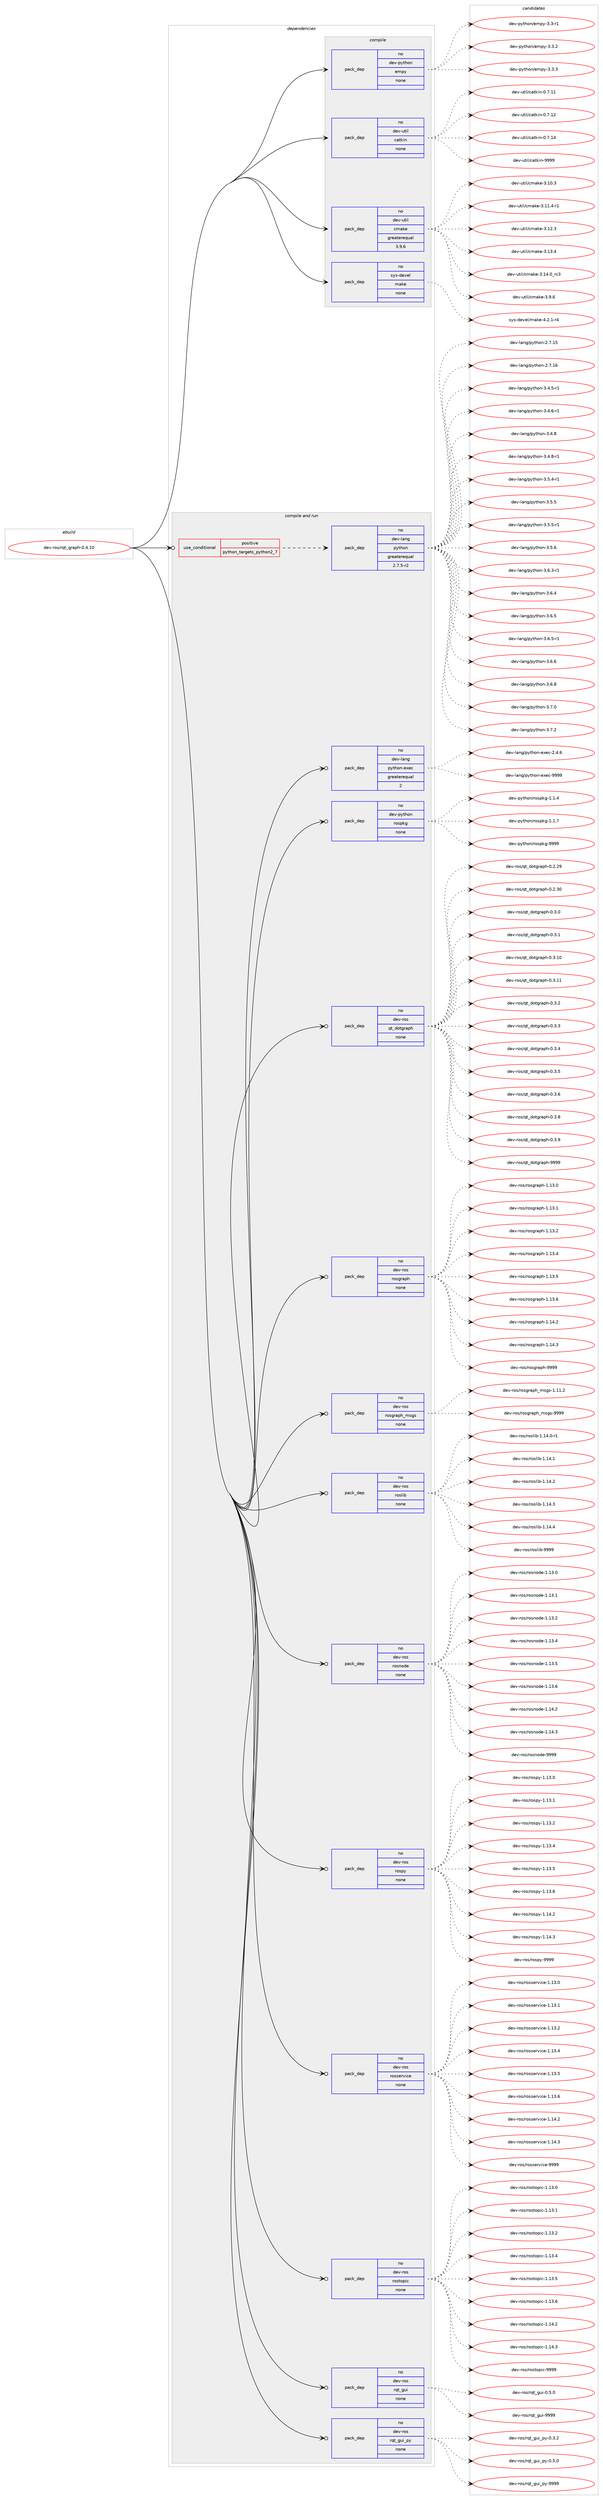 digraph prolog {

# *************
# Graph options
# *************

newrank=true;
concentrate=true;
compound=true;
graph [rankdir=LR,fontname=Helvetica,fontsize=10,ranksep=1.5];#, ranksep=2.5, nodesep=0.2];
edge  [arrowhead=vee];
node  [fontname=Helvetica,fontsize=10];

# **********
# The ebuild
# **********

subgraph cluster_leftcol {
color=gray;
rank=same;
label=<<i>ebuild</i>>;
id [label="dev-ros/rqt_graph-0.4.10", color=red, width=4, href="../dev-ros/rqt_graph-0.4.10.svg"];
}

# ****************
# The dependencies
# ****************

subgraph cluster_midcol {
color=gray;
label=<<i>dependencies</i>>;
subgraph cluster_compile {
fillcolor="#eeeeee";
style=filled;
label=<<i>compile</i>>;
subgraph pack1055320 {
dependency1469199 [label=<<TABLE BORDER="0" CELLBORDER="1" CELLSPACING="0" CELLPADDING="4" WIDTH="220"><TR><TD ROWSPAN="6" CELLPADDING="30">pack_dep</TD></TR><TR><TD WIDTH="110">no</TD></TR><TR><TD>dev-python</TD></TR><TR><TD>empy</TD></TR><TR><TD>none</TD></TR><TR><TD></TD></TR></TABLE>>, shape=none, color=blue];
}
id:e -> dependency1469199:w [weight=20,style="solid",arrowhead="vee"];
subgraph pack1055321 {
dependency1469200 [label=<<TABLE BORDER="0" CELLBORDER="1" CELLSPACING="0" CELLPADDING="4" WIDTH="220"><TR><TD ROWSPAN="6" CELLPADDING="30">pack_dep</TD></TR><TR><TD WIDTH="110">no</TD></TR><TR><TD>dev-util</TD></TR><TR><TD>catkin</TD></TR><TR><TD>none</TD></TR><TR><TD></TD></TR></TABLE>>, shape=none, color=blue];
}
id:e -> dependency1469200:w [weight=20,style="solid",arrowhead="vee"];
subgraph pack1055322 {
dependency1469201 [label=<<TABLE BORDER="0" CELLBORDER="1" CELLSPACING="0" CELLPADDING="4" WIDTH="220"><TR><TD ROWSPAN="6" CELLPADDING="30">pack_dep</TD></TR><TR><TD WIDTH="110">no</TD></TR><TR><TD>dev-util</TD></TR><TR><TD>cmake</TD></TR><TR><TD>greaterequal</TD></TR><TR><TD>3.9.6</TD></TR></TABLE>>, shape=none, color=blue];
}
id:e -> dependency1469201:w [weight=20,style="solid",arrowhead="vee"];
subgraph pack1055323 {
dependency1469202 [label=<<TABLE BORDER="0" CELLBORDER="1" CELLSPACING="0" CELLPADDING="4" WIDTH="220"><TR><TD ROWSPAN="6" CELLPADDING="30">pack_dep</TD></TR><TR><TD WIDTH="110">no</TD></TR><TR><TD>sys-devel</TD></TR><TR><TD>make</TD></TR><TR><TD>none</TD></TR><TR><TD></TD></TR></TABLE>>, shape=none, color=blue];
}
id:e -> dependency1469202:w [weight=20,style="solid",arrowhead="vee"];
}
subgraph cluster_compileandrun {
fillcolor="#eeeeee";
style=filled;
label=<<i>compile and run</i>>;
subgraph cond390489 {
dependency1469203 [label=<<TABLE BORDER="0" CELLBORDER="1" CELLSPACING="0" CELLPADDING="4"><TR><TD ROWSPAN="3" CELLPADDING="10">use_conditional</TD></TR><TR><TD>positive</TD></TR><TR><TD>python_targets_python2_7</TD></TR></TABLE>>, shape=none, color=red];
subgraph pack1055324 {
dependency1469204 [label=<<TABLE BORDER="0" CELLBORDER="1" CELLSPACING="0" CELLPADDING="4" WIDTH="220"><TR><TD ROWSPAN="6" CELLPADDING="30">pack_dep</TD></TR><TR><TD WIDTH="110">no</TD></TR><TR><TD>dev-lang</TD></TR><TR><TD>python</TD></TR><TR><TD>greaterequal</TD></TR><TR><TD>2.7.5-r2</TD></TR></TABLE>>, shape=none, color=blue];
}
dependency1469203:e -> dependency1469204:w [weight=20,style="dashed",arrowhead="vee"];
}
id:e -> dependency1469203:w [weight=20,style="solid",arrowhead="odotvee"];
subgraph pack1055325 {
dependency1469205 [label=<<TABLE BORDER="0" CELLBORDER="1" CELLSPACING="0" CELLPADDING="4" WIDTH="220"><TR><TD ROWSPAN="6" CELLPADDING="30">pack_dep</TD></TR><TR><TD WIDTH="110">no</TD></TR><TR><TD>dev-lang</TD></TR><TR><TD>python-exec</TD></TR><TR><TD>greaterequal</TD></TR><TR><TD>2</TD></TR></TABLE>>, shape=none, color=blue];
}
id:e -> dependency1469205:w [weight=20,style="solid",arrowhead="odotvee"];
subgraph pack1055326 {
dependency1469206 [label=<<TABLE BORDER="0" CELLBORDER="1" CELLSPACING="0" CELLPADDING="4" WIDTH="220"><TR><TD ROWSPAN="6" CELLPADDING="30">pack_dep</TD></TR><TR><TD WIDTH="110">no</TD></TR><TR><TD>dev-python</TD></TR><TR><TD>rospkg</TD></TR><TR><TD>none</TD></TR><TR><TD></TD></TR></TABLE>>, shape=none, color=blue];
}
id:e -> dependency1469206:w [weight=20,style="solid",arrowhead="odotvee"];
subgraph pack1055327 {
dependency1469207 [label=<<TABLE BORDER="0" CELLBORDER="1" CELLSPACING="0" CELLPADDING="4" WIDTH="220"><TR><TD ROWSPAN="6" CELLPADDING="30">pack_dep</TD></TR><TR><TD WIDTH="110">no</TD></TR><TR><TD>dev-ros</TD></TR><TR><TD>qt_dotgraph</TD></TR><TR><TD>none</TD></TR><TR><TD></TD></TR></TABLE>>, shape=none, color=blue];
}
id:e -> dependency1469207:w [weight=20,style="solid",arrowhead="odotvee"];
subgraph pack1055328 {
dependency1469208 [label=<<TABLE BORDER="0" CELLBORDER="1" CELLSPACING="0" CELLPADDING="4" WIDTH="220"><TR><TD ROWSPAN="6" CELLPADDING="30">pack_dep</TD></TR><TR><TD WIDTH="110">no</TD></TR><TR><TD>dev-ros</TD></TR><TR><TD>rosgraph</TD></TR><TR><TD>none</TD></TR><TR><TD></TD></TR></TABLE>>, shape=none, color=blue];
}
id:e -> dependency1469208:w [weight=20,style="solid",arrowhead="odotvee"];
subgraph pack1055329 {
dependency1469209 [label=<<TABLE BORDER="0" CELLBORDER="1" CELLSPACING="0" CELLPADDING="4" WIDTH="220"><TR><TD ROWSPAN="6" CELLPADDING="30">pack_dep</TD></TR><TR><TD WIDTH="110">no</TD></TR><TR><TD>dev-ros</TD></TR><TR><TD>rosgraph_msgs</TD></TR><TR><TD>none</TD></TR><TR><TD></TD></TR></TABLE>>, shape=none, color=blue];
}
id:e -> dependency1469209:w [weight=20,style="solid",arrowhead="odotvee"];
subgraph pack1055330 {
dependency1469210 [label=<<TABLE BORDER="0" CELLBORDER="1" CELLSPACING="0" CELLPADDING="4" WIDTH="220"><TR><TD ROWSPAN="6" CELLPADDING="30">pack_dep</TD></TR><TR><TD WIDTH="110">no</TD></TR><TR><TD>dev-ros</TD></TR><TR><TD>roslib</TD></TR><TR><TD>none</TD></TR><TR><TD></TD></TR></TABLE>>, shape=none, color=blue];
}
id:e -> dependency1469210:w [weight=20,style="solid",arrowhead="odotvee"];
subgraph pack1055331 {
dependency1469211 [label=<<TABLE BORDER="0" CELLBORDER="1" CELLSPACING="0" CELLPADDING="4" WIDTH="220"><TR><TD ROWSPAN="6" CELLPADDING="30">pack_dep</TD></TR><TR><TD WIDTH="110">no</TD></TR><TR><TD>dev-ros</TD></TR><TR><TD>rosnode</TD></TR><TR><TD>none</TD></TR><TR><TD></TD></TR></TABLE>>, shape=none, color=blue];
}
id:e -> dependency1469211:w [weight=20,style="solid",arrowhead="odotvee"];
subgraph pack1055332 {
dependency1469212 [label=<<TABLE BORDER="0" CELLBORDER="1" CELLSPACING="0" CELLPADDING="4" WIDTH="220"><TR><TD ROWSPAN="6" CELLPADDING="30">pack_dep</TD></TR><TR><TD WIDTH="110">no</TD></TR><TR><TD>dev-ros</TD></TR><TR><TD>rospy</TD></TR><TR><TD>none</TD></TR><TR><TD></TD></TR></TABLE>>, shape=none, color=blue];
}
id:e -> dependency1469212:w [weight=20,style="solid",arrowhead="odotvee"];
subgraph pack1055333 {
dependency1469213 [label=<<TABLE BORDER="0" CELLBORDER="1" CELLSPACING="0" CELLPADDING="4" WIDTH="220"><TR><TD ROWSPAN="6" CELLPADDING="30">pack_dep</TD></TR><TR><TD WIDTH="110">no</TD></TR><TR><TD>dev-ros</TD></TR><TR><TD>rosservice</TD></TR><TR><TD>none</TD></TR><TR><TD></TD></TR></TABLE>>, shape=none, color=blue];
}
id:e -> dependency1469213:w [weight=20,style="solid",arrowhead="odotvee"];
subgraph pack1055334 {
dependency1469214 [label=<<TABLE BORDER="0" CELLBORDER="1" CELLSPACING="0" CELLPADDING="4" WIDTH="220"><TR><TD ROWSPAN="6" CELLPADDING="30">pack_dep</TD></TR><TR><TD WIDTH="110">no</TD></TR><TR><TD>dev-ros</TD></TR><TR><TD>rostopic</TD></TR><TR><TD>none</TD></TR><TR><TD></TD></TR></TABLE>>, shape=none, color=blue];
}
id:e -> dependency1469214:w [weight=20,style="solid",arrowhead="odotvee"];
subgraph pack1055335 {
dependency1469215 [label=<<TABLE BORDER="0" CELLBORDER="1" CELLSPACING="0" CELLPADDING="4" WIDTH="220"><TR><TD ROWSPAN="6" CELLPADDING="30">pack_dep</TD></TR><TR><TD WIDTH="110">no</TD></TR><TR><TD>dev-ros</TD></TR><TR><TD>rqt_gui</TD></TR><TR><TD>none</TD></TR><TR><TD></TD></TR></TABLE>>, shape=none, color=blue];
}
id:e -> dependency1469215:w [weight=20,style="solid",arrowhead="odotvee"];
subgraph pack1055336 {
dependency1469216 [label=<<TABLE BORDER="0" CELLBORDER="1" CELLSPACING="0" CELLPADDING="4" WIDTH="220"><TR><TD ROWSPAN="6" CELLPADDING="30">pack_dep</TD></TR><TR><TD WIDTH="110">no</TD></TR><TR><TD>dev-ros</TD></TR><TR><TD>rqt_gui_py</TD></TR><TR><TD>none</TD></TR><TR><TD></TD></TR></TABLE>>, shape=none, color=blue];
}
id:e -> dependency1469216:w [weight=20,style="solid",arrowhead="odotvee"];
}
subgraph cluster_run {
fillcolor="#eeeeee";
style=filled;
label=<<i>run</i>>;
}
}

# **************
# The candidates
# **************

subgraph cluster_choices {
rank=same;
color=gray;
label=<<i>candidates</i>>;

subgraph choice1055320 {
color=black;
nodesep=1;
choice1001011184511212111610411111047101109112121455146514511449 [label="dev-python/empy-3.3-r1", color=red, width=4,href="../dev-python/empy-3.3-r1.svg"];
choice1001011184511212111610411111047101109112121455146514650 [label="dev-python/empy-3.3.2", color=red, width=4,href="../dev-python/empy-3.3.2.svg"];
choice1001011184511212111610411111047101109112121455146514651 [label="dev-python/empy-3.3.3", color=red, width=4,href="../dev-python/empy-3.3.3.svg"];
dependency1469199:e -> choice1001011184511212111610411111047101109112121455146514511449:w [style=dotted,weight="100"];
dependency1469199:e -> choice1001011184511212111610411111047101109112121455146514650:w [style=dotted,weight="100"];
dependency1469199:e -> choice1001011184511212111610411111047101109112121455146514651:w [style=dotted,weight="100"];
}
subgraph choice1055321 {
color=black;
nodesep=1;
choice1001011184511711610510847999711610710511045484655464949 [label="dev-util/catkin-0.7.11", color=red, width=4,href="../dev-util/catkin-0.7.11.svg"];
choice1001011184511711610510847999711610710511045484655464950 [label="dev-util/catkin-0.7.12", color=red, width=4,href="../dev-util/catkin-0.7.12.svg"];
choice1001011184511711610510847999711610710511045484655464952 [label="dev-util/catkin-0.7.14", color=red, width=4,href="../dev-util/catkin-0.7.14.svg"];
choice100101118451171161051084799971161071051104557575757 [label="dev-util/catkin-9999", color=red, width=4,href="../dev-util/catkin-9999.svg"];
dependency1469200:e -> choice1001011184511711610510847999711610710511045484655464949:w [style=dotted,weight="100"];
dependency1469200:e -> choice1001011184511711610510847999711610710511045484655464950:w [style=dotted,weight="100"];
dependency1469200:e -> choice1001011184511711610510847999711610710511045484655464952:w [style=dotted,weight="100"];
dependency1469200:e -> choice100101118451171161051084799971161071051104557575757:w [style=dotted,weight="100"];
}
subgraph choice1055322 {
color=black;
nodesep=1;
choice1001011184511711610510847991099710710145514649484651 [label="dev-util/cmake-3.10.3", color=red, width=4,href="../dev-util/cmake-3.10.3.svg"];
choice10010111845117116105108479910997107101455146494946524511449 [label="dev-util/cmake-3.11.4-r1", color=red, width=4,href="../dev-util/cmake-3.11.4-r1.svg"];
choice1001011184511711610510847991099710710145514649504651 [label="dev-util/cmake-3.12.3", color=red, width=4,href="../dev-util/cmake-3.12.3.svg"];
choice1001011184511711610510847991099710710145514649514652 [label="dev-util/cmake-3.13.4", color=red, width=4,href="../dev-util/cmake-3.13.4.svg"];
choice1001011184511711610510847991099710710145514649524648951149951 [label="dev-util/cmake-3.14.0_rc3", color=red, width=4,href="../dev-util/cmake-3.14.0_rc3.svg"];
choice10010111845117116105108479910997107101455146574654 [label="dev-util/cmake-3.9.6", color=red, width=4,href="../dev-util/cmake-3.9.6.svg"];
dependency1469201:e -> choice1001011184511711610510847991099710710145514649484651:w [style=dotted,weight="100"];
dependency1469201:e -> choice10010111845117116105108479910997107101455146494946524511449:w [style=dotted,weight="100"];
dependency1469201:e -> choice1001011184511711610510847991099710710145514649504651:w [style=dotted,weight="100"];
dependency1469201:e -> choice1001011184511711610510847991099710710145514649514652:w [style=dotted,weight="100"];
dependency1469201:e -> choice1001011184511711610510847991099710710145514649524648951149951:w [style=dotted,weight="100"];
dependency1469201:e -> choice10010111845117116105108479910997107101455146574654:w [style=dotted,weight="100"];
}
subgraph choice1055323 {
color=black;
nodesep=1;
choice1151211154510010111810110847109971071014552465046494511452 [label="sys-devel/make-4.2.1-r4", color=red, width=4,href="../sys-devel/make-4.2.1-r4.svg"];
dependency1469202:e -> choice1151211154510010111810110847109971071014552465046494511452:w [style=dotted,weight="100"];
}
subgraph choice1055324 {
color=black;
nodesep=1;
choice10010111845108971101034711212111610411111045504655464953 [label="dev-lang/python-2.7.15", color=red, width=4,href="../dev-lang/python-2.7.15.svg"];
choice10010111845108971101034711212111610411111045504655464954 [label="dev-lang/python-2.7.16", color=red, width=4,href="../dev-lang/python-2.7.16.svg"];
choice1001011184510897110103471121211161041111104551465246534511449 [label="dev-lang/python-3.4.5-r1", color=red, width=4,href="../dev-lang/python-3.4.5-r1.svg"];
choice1001011184510897110103471121211161041111104551465246544511449 [label="dev-lang/python-3.4.6-r1", color=red, width=4,href="../dev-lang/python-3.4.6-r1.svg"];
choice100101118451089711010347112121116104111110455146524656 [label="dev-lang/python-3.4.8", color=red, width=4,href="../dev-lang/python-3.4.8.svg"];
choice1001011184510897110103471121211161041111104551465246564511449 [label="dev-lang/python-3.4.8-r1", color=red, width=4,href="../dev-lang/python-3.4.8-r1.svg"];
choice1001011184510897110103471121211161041111104551465346524511449 [label="dev-lang/python-3.5.4-r1", color=red, width=4,href="../dev-lang/python-3.5.4-r1.svg"];
choice100101118451089711010347112121116104111110455146534653 [label="dev-lang/python-3.5.5", color=red, width=4,href="../dev-lang/python-3.5.5.svg"];
choice1001011184510897110103471121211161041111104551465346534511449 [label="dev-lang/python-3.5.5-r1", color=red, width=4,href="../dev-lang/python-3.5.5-r1.svg"];
choice100101118451089711010347112121116104111110455146534654 [label="dev-lang/python-3.5.6", color=red, width=4,href="../dev-lang/python-3.5.6.svg"];
choice1001011184510897110103471121211161041111104551465446514511449 [label="dev-lang/python-3.6.3-r1", color=red, width=4,href="../dev-lang/python-3.6.3-r1.svg"];
choice100101118451089711010347112121116104111110455146544652 [label="dev-lang/python-3.6.4", color=red, width=4,href="../dev-lang/python-3.6.4.svg"];
choice100101118451089711010347112121116104111110455146544653 [label="dev-lang/python-3.6.5", color=red, width=4,href="../dev-lang/python-3.6.5.svg"];
choice1001011184510897110103471121211161041111104551465446534511449 [label="dev-lang/python-3.6.5-r1", color=red, width=4,href="../dev-lang/python-3.6.5-r1.svg"];
choice100101118451089711010347112121116104111110455146544654 [label="dev-lang/python-3.6.6", color=red, width=4,href="../dev-lang/python-3.6.6.svg"];
choice100101118451089711010347112121116104111110455146544656 [label="dev-lang/python-3.6.8", color=red, width=4,href="../dev-lang/python-3.6.8.svg"];
choice100101118451089711010347112121116104111110455146554648 [label="dev-lang/python-3.7.0", color=red, width=4,href="../dev-lang/python-3.7.0.svg"];
choice100101118451089711010347112121116104111110455146554650 [label="dev-lang/python-3.7.2", color=red, width=4,href="../dev-lang/python-3.7.2.svg"];
dependency1469204:e -> choice10010111845108971101034711212111610411111045504655464953:w [style=dotted,weight="100"];
dependency1469204:e -> choice10010111845108971101034711212111610411111045504655464954:w [style=dotted,weight="100"];
dependency1469204:e -> choice1001011184510897110103471121211161041111104551465246534511449:w [style=dotted,weight="100"];
dependency1469204:e -> choice1001011184510897110103471121211161041111104551465246544511449:w [style=dotted,weight="100"];
dependency1469204:e -> choice100101118451089711010347112121116104111110455146524656:w [style=dotted,weight="100"];
dependency1469204:e -> choice1001011184510897110103471121211161041111104551465246564511449:w [style=dotted,weight="100"];
dependency1469204:e -> choice1001011184510897110103471121211161041111104551465346524511449:w [style=dotted,weight="100"];
dependency1469204:e -> choice100101118451089711010347112121116104111110455146534653:w [style=dotted,weight="100"];
dependency1469204:e -> choice1001011184510897110103471121211161041111104551465346534511449:w [style=dotted,weight="100"];
dependency1469204:e -> choice100101118451089711010347112121116104111110455146534654:w [style=dotted,weight="100"];
dependency1469204:e -> choice1001011184510897110103471121211161041111104551465446514511449:w [style=dotted,weight="100"];
dependency1469204:e -> choice100101118451089711010347112121116104111110455146544652:w [style=dotted,weight="100"];
dependency1469204:e -> choice100101118451089711010347112121116104111110455146544653:w [style=dotted,weight="100"];
dependency1469204:e -> choice1001011184510897110103471121211161041111104551465446534511449:w [style=dotted,weight="100"];
dependency1469204:e -> choice100101118451089711010347112121116104111110455146544654:w [style=dotted,weight="100"];
dependency1469204:e -> choice100101118451089711010347112121116104111110455146544656:w [style=dotted,weight="100"];
dependency1469204:e -> choice100101118451089711010347112121116104111110455146554648:w [style=dotted,weight="100"];
dependency1469204:e -> choice100101118451089711010347112121116104111110455146554650:w [style=dotted,weight="100"];
}
subgraph choice1055325 {
color=black;
nodesep=1;
choice1001011184510897110103471121211161041111104510112010199455046524654 [label="dev-lang/python-exec-2.4.6", color=red, width=4,href="../dev-lang/python-exec-2.4.6.svg"];
choice10010111845108971101034711212111610411111045101120101994557575757 [label="dev-lang/python-exec-9999", color=red, width=4,href="../dev-lang/python-exec-9999.svg"];
dependency1469205:e -> choice1001011184510897110103471121211161041111104510112010199455046524654:w [style=dotted,weight="100"];
dependency1469205:e -> choice10010111845108971101034711212111610411111045101120101994557575757:w [style=dotted,weight="100"];
}
subgraph choice1055326 {
color=black;
nodesep=1;
choice1001011184511212111610411111047114111115112107103454946494652 [label="dev-python/rospkg-1.1.4", color=red, width=4,href="../dev-python/rospkg-1.1.4.svg"];
choice1001011184511212111610411111047114111115112107103454946494655 [label="dev-python/rospkg-1.1.7", color=red, width=4,href="../dev-python/rospkg-1.1.7.svg"];
choice10010111845112121116104111110471141111151121071034557575757 [label="dev-python/rospkg-9999", color=red, width=4,href="../dev-python/rospkg-9999.svg"];
dependency1469206:e -> choice1001011184511212111610411111047114111115112107103454946494652:w [style=dotted,weight="100"];
dependency1469206:e -> choice1001011184511212111610411111047114111115112107103454946494655:w [style=dotted,weight="100"];
dependency1469206:e -> choice10010111845112121116104111110471141111151121071034557575757:w [style=dotted,weight="100"];
}
subgraph choice1055327 {
color=black;
nodesep=1;
choice1001011184511411111547113116951001111161031149711210445484650465057 [label="dev-ros/qt_dotgraph-0.2.29", color=red, width=4,href="../dev-ros/qt_dotgraph-0.2.29.svg"];
choice1001011184511411111547113116951001111161031149711210445484650465148 [label="dev-ros/qt_dotgraph-0.2.30", color=red, width=4,href="../dev-ros/qt_dotgraph-0.2.30.svg"];
choice10010111845114111115471131169510011111610311497112104454846514648 [label="dev-ros/qt_dotgraph-0.3.0", color=red, width=4,href="../dev-ros/qt_dotgraph-0.3.0.svg"];
choice10010111845114111115471131169510011111610311497112104454846514649 [label="dev-ros/qt_dotgraph-0.3.1", color=red, width=4,href="../dev-ros/qt_dotgraph-0.3.1.svg"];
choice1001011184511411111547113116951001111161031149711210445484651464948 [label="dev-ros/qt_dotgraph-0.3.10", color=red, width=4,href="../dev-ros/qt_dotgraph-0.3.10.svg"];
choice1001011184511411111547113116951001111161031149711210445484651464949 [label="dev-ros/qt_dotgraph-0.3.11", color=red, width=4,href="../dev-ros/qt_dotgraph-0.3.11.svg"];
choice10010111845114111115471131169510011111610311497112104454846514650 [label="dev-ros/qt_dotgraph-0.3.2", color=red, width=4,href="../dev-ros/qt_dotgraph-0.3.2.svg"];
choice10010111845114111115471131169510011111610311497112104454846514651 [label="dev-ros/qt_dotgraph-0.3.3", color=red, width=4,href="../dev-ros/qt_dotgraph-0.3.3.svg"];
choice10010111845114111115471131169510011111610311497112104454846514652 [label="dev-ros/qt_dotgraph-0.3.4", color=red, width=4,href="../dev-ros/qt_dotgraph-0.3.4.svg"];
choice10010111845114111115471131169510011111610311497112104454846514653 [label="dev-ros/qt_dotgraph-0.3.5", color=red, width=4,href="../dev-ros/qt_dotgraph-0.3.5.svg"];
choice10010111845114111115471131169510011111610311497112104454846514654 [label="dev-ros/qt_dotgraph-0.3.6", color=red, width=4,href="../dev-ros/qt_dotgraph-0.3.6.svg"];
choice10010111845114111115471131169510011111610311497112104454846514656 [label="dev-ros/qt_dotgraph-0.3.8", color=red, width=4,href="../dev-ros/qt_dotgraph-0.3.8.svg"];
choice10010111845114111115471131169510011111610311497112104454846514657 [label="dev-ros/qt_dotgraph-0.3.9", color=red, width=4,href="../dev-ros/qt_dotgraph-0.3.9.svg"];
choice100101118451141111154711311695100111116103114971121044557575757 [label="dev-ros/qt_dotgraph-9999", color=red, width=4,href="../dev-ros/qt_dotgraph-9999.svg"];
dependency1469207:e -> choice1001011184511411111547113116951001111161031149711210445484650465057:w [style=dotted,weight="100"];
dependency1469207:e -> choice1001011184511411111547113116951001111161031149711210445484650465148:w [style=dotted,weight="100"];
dependency1469207:e -> choice10010111845114111115471131169510011111610311497112104454846514648:w [style=dotted,weight="100"];
dependency1469207:e -> choice10010111845114111115471131169510011111610311497112104454846514649:w [style=dotted,weight="100"];
dependency1469207:e -> choice1001011184511411111547113116951001111161031149711210445484651464948:w [style=dotted,weight="100"];
dependency1469207:e -> choice1001011184511411111547113116951001111161031149711210445484651464949:w [style=dotted,weight="100"];
dependency1469207:e -> choice10010111845114111115471131169510011111610311497112104454846514650:w [style=dotted,weight="100"];
dependency1469207:e -> choice10010111845114111115471131169510011111610311497112104454846514651:w [style=dotted,weight="100"];
dependency1469207:e -> choice10010111845114111115471131169510011111610311497112104454846514652:w [style=dotted,weight="100"];
dependency1469207:e -> choice10010111845114111115471131169510011111610311497112104454846514653:w [style=dotted,weight="100"];
dependency1469207:e -> choice10010111845114111115471131169510011111610311497112104454846514654:w [style=dotted,weight="100"];
dependency1469207:e -> choice10010111845114111115471131169510011111610311497112104454846514656:w [style=dotted,weight="100"];
dependency1469207:e -> choice10010111845114111115471131169510011111610311497112104454846514657:w [style=dotted,weight="100"];
dependency1469207:e -> choice100101118451141111154711311695100111116103114971121044557575757:w [style=dotted,weight="100"];
}
subgraph choice1055328 {
color=black;
nodesep=1;
choice10010111845114111115471141111151031149711210445494649514648 [label="dev-ros/rosgraph-1.13.0", color=red, width=4,href="../dev-ros/rosgraph-1.13.0.svg"];
choice10010111845114111115471141111151031149711210445494649514649 [label="dev-ros/rosgraph-1.13.1", color=red, width=4,href="../dev-ros/rosgraph-1.13.1.svg"];
choice10010111845114111115471141111151031149711210445494649514650 [label="dev-ros/rosgraph-1.13.2", color=red, width=4,href="../dev-ros/rosgraph-1.13.2.svg"];
choice10010111845114111115471141111151031149711210445494649514652 [label="dev-ros/rosgraph-1.13.4", color=red, width=4,href="../dev-ros/rosgraph-1.13.4.svg"];
choice10010111845114111115471141111151031149711210445494649514653 [label="dev-ros/rosgraph-1.13.5", color=red, width=4,href="../dev-ros/rosgraph-1.13.5.svg"];
choice10010111845114111115471141111151031149711210445494649514654 [label="dev-ros/rosgraph-1.13.6", color=red, width=4,href="../dev-ros/rosgraph-1.13.6.svg"];
choice10010111845114111115471141111151031149711210445494649524650 [label="dev-ros/rosgraph-1.14.2", color=red, width=4,href="../dev-ros/rosgraph-1.14.2.svg"];
choice10010111845114111115471141111151031149711210445494649524651 [label="dev-ros/rosgraph-1.14.3", color=red, width=4,href="../dev-ros/rosgraph-1.14.3.svg"];
choice1001011184511411111547114111115103114971121044557575757 [label="dev-ros/rosgraph-9999", color=red, width=4,href="../dev-ros/rosgraph-9999.svg"];
dependency1469208:e -> choice10010111845114111115471141111151031149711210445494649514648:w [style=dotted,weight="100"];
dependency1469208:e -> choice10010111845114111115471141111151031149711210445494649514649:w [style=dotted,weight="100"];
dependency1469208:e -> choice10010111845114111115471141111151031149711210445494649514650:w [style=dotted,weight="100"];
dependency1469208:e -> choice10010111845114111115471141111151031149711210445494649514652:w [style=dotted,weight="100"];
dependency1469208:e -> choice10010111845114111115471141111151031149711210445494649514653:w [style=dotted,weight="100"];
dependency1469208:e -> choice10010111845114111115471141111151031149711210445494649514654:w [style=dotted,weight="100"];
dependency1469208:e -> choice10010111845114111115471141111151031149711210445494649524650:w [style=dotted,weight="100"];
dependency1469208:e -> choice10010111845114111115471141111151031149711210445494649524651:w [style=dotted,weight="100"];
dependency1469208:e -> choice1001011184511411111547114111115103114971121044557575757:w [style=dotted,weight="100"];
}
subgraph choice1055329 {
color=black;
nodesep=1;
choice1001011184511411111547114111115103114971121049510911510311545494649494650 [label="dev-ros/rosgraph_msgs-1.11.2", color=red, width=4,href="../dev-ros/rosgraph_msgs-1.11.2.svg"];
choice100101118451141111154711411111510311497112104951091151031154557575757 [label="dev-ros/rosgraph_msgs-9999", color=red, width=4,href="../dev-ros/rosgraph_msgs-9999.svg"];
dependency1469209:e -> choice1001011184511411111547114111115103114971121049510911510311545494649494650:w [style=dotted,weight="100"];
dependency1469209:e -> choice100101118451141111154711411111510311497112104951091151031154557575757:w [style=dotted,weight="100"];
}
subgraph choice1055330 {
color=black;
nodesep=1;
choice100101118451141111154711411111510810598454946495246484511449 [label="dev-ros/roslib-1.14.0-r1", color=red, width=4,href="../dev-ros/roslib-1.14.0-r1.svg"];
choice10010111845114111115471141111151081059845494649524649 [label="dev-ros/roslib-1.14.1", color=red, width=4,href="../dev-ros/roslib-1.14.1.svg"];
choice10010111845114111115471141111151081059845494649524650 [label="dev-ros/roslib-1.14.2", color=red, width=4,href="../dev-ros/roslib-1.14.2.svg"];
choice10010111845114111115471141111151081059845494649524651 [label="dev-ros/roslib-1.14.3", color=red, width=4,href="../dev-ros/roslib-1.14.3.svg"];
choice10010111845114111115471141111151081059845494649524652 [label="dev-ros/roslib-1.14.4", color=red, width=4,href="../dev-ros/roslib-1.14.4.svg"];
choice1001011184511411111547114111115108105984557575757 [label="dev-ros/roslib-9999", color=red, width=4,href="../dev-ros/roslib-9999.svg"];
dependency1469210:e -> choice100101118451141111154711411111510810598454946495246484511449:w [style=dotted,weight="100"];
dependency1469210:e -> choice10010111845114111115471141111151081059845494649524649:w [style=dotted,weight="100"];
dependency1469210:e -> choice10010111845114111115471141111151081059845494649524650:w [style=dotted,weight="100"];
dependency1469210:e -> choice10010111845114111115471141111151081059845494649524651:w [style=dotted,weight="100"];
dependency1469210:e -> choice10010111845114111115471141111151081059845494649524652:w [style=dotted,weight="100"];
dependency1469210:e -> choice1001011184511411111547114111115108105984557575757:w [style=dotted,weight="100"];
}
subgraph choice1055331 {
color=black;
nodesep=1;
choice100101118451141111154711411111511011110010145494649514648 [label="dev-ros/rosnode-1.13.0", color=red, width=4,href="../dev-ros/rosnode-1.13.0.svg"];
choice100101118451141111154711411111511011110010145494649514649 [label="dev-ros/rosnode-1.13.1", color=red, width=4,href="../dev-ros/rosnode-1.13.1.svg"];
choice100101118451141111154711411111511011110010145494649514650 [label="dev-ros/rosnode-1.13.2", color=red, width=4,href="../dev-ros/rosnode-1.13.2.svg"];
choice100101118451141111154711411111511011110010145494649514652 [label="dev-ros/rosnode-1.13.4", color=red, width=4,href="../dev-ros/rosnode-1.13.4.svg"];
choice100101118451141111154711411111511011110010145494649514653 [label="dev-ros/rosnode-1.13.5", color=red, width=4,href="../dev-ros/rosnode-1.13.5.svg"];
choice100101118451141111154711411111511011110010145494649514654 [label="dev-ros/rosnode-1.13.6", color=red, width=4,href="../dev-ros/rosnode-1.13.6.svg"];
choice100101118451141111154711411111511011110010145494649524650 [label="dev-ros/rosnode-1.14.2", color=red, width=4,href="../dev-ros/rosnode-1.14.2.svg"];
choice100101118451141111154711411111511011110010145494649524651 [label="dev-ros/rosnode-1.14.3", color=red, width=4,href="../dev-ros/rosnode-1.14.3.svg"];
choice10010111845114111115471141111151101111001014557575757 [label="dev-ros/rosnode-9999", color=red, width=4,href="../dev-ros/rosnode-9999.svg"];
dependency1469211:e -> choice100101118451141111154711411111511011110010145494649514648:w [style=dotted,weight="100"];
dependency1469211:e -> choice100101118451141111154711411111511011110010145494649514649:w [style=dotted,weight="100"];
dependency1469211:e -> choice100101118451141111154711411111511011110010145494649514650:w [style=dotted,weight="100"];
dependency1469211:e -> choice100101118451141111154711411111511011110010145494649514652:w [style=dotted,weight="100"];
dependency1469211:e -> choice100101118451141111154711411111511011110010145494649514653:w [style=dotted,weight="100"];
dependency1469211:e -> choice100101118451141111154711411111511011110010145494649514654:w [style=dotted,weight="100"];
dependency1469211:e -> choice100101118451141111154711411111511011110010145494649524650:w [style=dotted,weight="100"];
dependency1469211:e -> choice100101118451141111154711411111511011110010145494649524651:w [style=dotted,weight="100"];
dependency1469211:e -> choice10010111845114111115471141111151101111001014557575757:w [style=dotted,weight="100"];
}
subgraph choice1055332 {
color=black;
nodesep=1;
choice100101118451141111154711411111511212145494649514648 [label="dev-ros/rospy-1.13.0", color=red, width=4,href="../dev-ros/rospy-1.13.0.svg"];
choice100101118451141111154711411111511212145494649514649 [label="dev-ros/rospy-1.13.1", color=red, width=4,href="../dev-ros/rospy-1.13.1.svg"];
choice100101118451141111154711411111511212145494649514650 [label="dev-ros/rospy-1.13.2", color=red, width=4,href="../dev-ros/rospy-1.13.2.svg"];
choice100101118451141111154711411111511212145494649514652 [label="dev-ros/rospy-1.13.4", color=red, width=4,href="../dev-ros/rospy-1.13.4.svg"];
choice100101118451141111154711411111511212145494649514653 [label="dev-ros/rospy-1.13.5", color=red, width=4,href="../dev-ros/rospy-1.13.5.svg"];
choice100101118451141111154711411111511212145494649514654 [label="dev-ros/rospy-1.13.6", color=red, width=4,href="../dev-ros/rospy-1.13.6.svg"];
choice100101118451141111154711411111511212145494649524650 [label="dev-ros/rospy-1.14.2", color=red, width=4,href="../dev-ros/rospy-1.14.2.svg"];
choice100101118451141111154711411111511212145494649524651 [label="dev-ros/rospy-1.14.3", color=red, width=4,href="../dev-ros/rospy-1.14.3.svg"];
choice10010111845114111115471141111151121214557575757 [label="dev-ros/rospy-9999", color=red, width=4,href="../dev-ros/rospy-9999.svg"];
dependency1469212:e -> choice100101118451141111154711411111511212145494649514648:w [style=dotted,weight="100"];
dependency1469212:e -> choice100101118451141111154711411111511212145494649514649:w [style=dotted,weight="100"];
dependency1469212:e -> choice100101118451141111154711411111511212145494649514650:w [style=dotted,weight="100"];
dependency1469212:e -> choice100101118451141111154711411111511212145494649514652:w [style=dotted,weight="100"];
dependency1469212:e -> choice100101118451141111154711411111511212145494649514653:w [style=dotted,weight="100"];
dependency1469212:e -> choice100101118451141111154711411111511212145494649514654:w [style=dotted,weight="100"];
dependency1469212:e -> choice100101118451141111154711411111511212145494649524650:w [style=dotted,weight="100"];
dependency1469212:e -> choice100101118451141111154711411111511212145494649524651:w [style=dotted,weight="100"];
dependency1469212:e -> choice10010111845114111115471141111151121214557575757:w [style=dotted,weight="100"];
}
subgraph choice1055333 {
color=black;
nodesep=1;
choice10010111845114111115471141111151151011141181059910145494649514648 [label="dev-ros/rosservice-1.13.0", color=red, width=4,href="../dev-ros/rosservice-1.13.0.svg"];
choice10010111845114111115471141111151151011141181059910145494649514649 [label="dev-ros/rosservice-1.13.1", color=red, width=4,href="../dev-ros/rosservice-1.13.1.svg"];
choice10010111845114111115471141111151151011141181059910145494649514650 [label="dev-ros/rosservice-1.13.2", color=red, width=4,href="../dev-ros/rosservice-1.13.2.svg"];
choice10010111845114111115471141111151151011141181059910145494649514652 [label="dev-ros/rosservice-1.13.4", color=red, width=4,href="../dev-ros/rosservice-1.13.4.svg"];
choice10010111845114111115471141111151151011141181059910145494649514653 [label="dev-ros/rosservice-1.13.5", color=red, width=4,href="../dev-ros/rosservice-1.13.5.svg"];
choice10010111845114111115471141111151151011141181059910145494649514654 [label="dev-ros/rosservice-1.13.6", color=red, width=4,href="../dev-ros/rosservice-1.13.6.svg"];
choice10010111845114111115471141111151151011141181059910145494649524650 [label="dev-ros/rosservice-1.14.2", color=red, width=4,href="../dev-ros/rosservice-1.14.2.svg"];
choice10010111845114111115471141111151151011141181059910145494649524651 [label="dev-ros/rosservice-1.14.3", color=red, width=4,href="../dev-ros/rosservice-1.14.3.svg"];
choice1001011184511411111547114111115115101114118105991014557575757 [label="dev-ros/rosservice-9999", color=red, width=4,href="../dev-ros/rosservice-9999.svg"];
dependency1469213:e -> choice10010111845114111115471141111151151011141181059910145494649514648:w [style=dotted,weight="100"];
dependency1469213:e -> choice10010111845114111115471141111151151011141181059910145494649514649:w [style=dotted,weight="100"];
dependency1469213:e -> choice10010111845114111115471141111151151011141181059910145494649514650:w [style=dotted,weight="100"];
dependency1469213:e -> choice10010111845114111115471141111151151011141181059910145494649514652:w [style=dotted,weight="100"];
dependency1469213:e -> choice10010111845114111115471141111151151011141181059910145494649514653:w [style=dotted,weight="100"];
dependency1469213:e -> choice10010111845114111115471141111151151011141181059910145494649514654:w [style=dotted,weight="100"];
dependency1469213:e -> choice10010111845114111115471141111151151011141181059910145494649524650:w [style=dotted,weight="100"];
dependency1469213:e -> choice10010111845114111115471141111151151011141181059910145494649524651:w [style=dotted,weight="100"];
dependency1469213:e -> choice1001011184511411111547114111115115101114118105991014557575757:w [style=dotted,weight="100"];
}
subgraph choice1055334 {
color=black;
nodesep=1;
choice10010111845114111115471141111151161111121059945494649514648 [label="dev-ros/rostopic-1.13.0", color=red, width=4,href="../dev-ros/rostopic-1.13.0.svg"];
choice10010111845114111115471141111151161111121059945494649514649 [label="dev-ros/rostopic-1.13.1", color=red, width=4,href="../dev-ros/rostopic-1.13.1.svg"];
choice10010111845114111115471141111151161111121059945494649514650 [label="dev-ros/rostopic-1.13.2", color=red, width=4,href="../dev-ros/rostopic-1.13.2.svg"];
choice10010111845114111115471141111151161111121059945494649514652 [label="dev-ros/rostopic-1.13.4", color=red, width=4,href="../dev-ros/rostopic-1.13.4.svg"];
choice10010111845114111115471141111151161111121059945494649514653 [label="dev-ros/rostopic-1.13.5", color=red, width=4,href="../dev-ros/rostopic-1.13.5.svg"];
choice10010111845114111115471141111151161111121059945494649514654 [label="dev-ros/rostopic-1.13.6", color=red, width=4,href="../dev-ros/rostopic-1.13.6.svg"];
choice10010111845114111115471141111151161111121059945494649524650 [label="dev-ros/rostopic-1.14.2", color=red, width=4,href="../dev-ros/rostopic-1.14.2.svg"];
choice10010111845114111115471141111151161111121059945494649524651 [label="dev-ros/rostopic-1.14.3", color=red, width=4,href="../dev-ros/rostopic-1.14.3.svg"];
choice1001011184511411111547114111115116111112105994557575757 [label="dev-ros/rostopic-9999", color=red, width=4,href="../dev-ros/rostopic-9999.svg"];
dependency1469214:e -> choice10010111845114111115471141111151161111121059945494649514648:w [style=dotted,weight="100"];
dependency1469214:e -> choice10010111845114111115471141111151161111121059945494649514649:w [style=dotted,weight="100"];
dependency1469214:e -> choice10010111845114111115471141111151161111121059945494649514650:w [style=dotted,weight="100"];
dependency1469214:e -> choice10010111845114111115471141111151161111121059945494649514652:w [style=dotted,weight="100"];
dependency1469214:e -> choice10010111845114111115471141111151161111121059945494649514653:w [style=dotted,weight="100"];
dependency1469214:e -> choice10010111845114111115471141111151161111121059945494649514654:w [style=dotted,weight="100"];
dependency1469214:e -> choice10010111845114111115471141111151161111121059945494649524650:w [style=dotted,weight="100"];
dependency1469214:e -> choice10010111845114111115471141111151161111121059945494649524651:w [style=dotted,weight="100"];
dependency1469214:e -> choice1001011184511411111547114111115116111112105994557575757:w [style=dotted,weight="100"];
}
subgraph choice1055335 {
color=black;
nodesep=1;
choice100101118451141111154711411311695103117105454846534648 [label="dev-ros/rqt_gui-0.5.0", color=red, width=4,href="../dev-ros/rqt_gui-0.5.0.svg"];
choice1001011184511411111547114113116951031171054557575757 [label="dev-ros/rqt_gui-9999", color=red, width=4,href="../dev-ros/rqt_gui-9999.svg"];
dependency1469215:e -> choice100101118451141111154711411311695103117105454846534648:w [style=dotted,weight="100"];
dependency1469215:e -> choice1001011184511411111547114113116951031171054557575757:w [style=dotted,weight="100"];
}
subgraph choice1055336 {
color=black;
nodesep=1;
choice10010111845114111115471141131169510311710595112121454846514650 [label="dev-ros/rqt_gui_py-0.3.2", color=red, width=4,href="../dev-ros/rqt_gui_py-0.3.2.svg"];
choice10010111845114111115471141131169510311710595112121454846534648 [label="dev-ros/rqt_gui_py-0.5.0", color=red, width=4,href="../dev-ros/rqt_gui_py-0.5.0.svg"];
choice100101118451141111154711411311695103117105951121214557575757 [label="dev-ros/rqt_gui_py-9999", color=red, width=4,href="../dev-ros/rqt_gui_py-9999.svg"];
dependency1469216:e -> choice10010111845114111115471141131169510311710595112121454846514650:w [style=dotted,weight="100"];
dependency1469216:e -> choice10010111845114111115471141131169510311710595112121454846534648:w [style=dotted,weight="100"];
dependency1469216:e -> choice100101118451141111154711411311695103117105951121214557575757:w [style=dotted,weight="100"];
}
}

}
